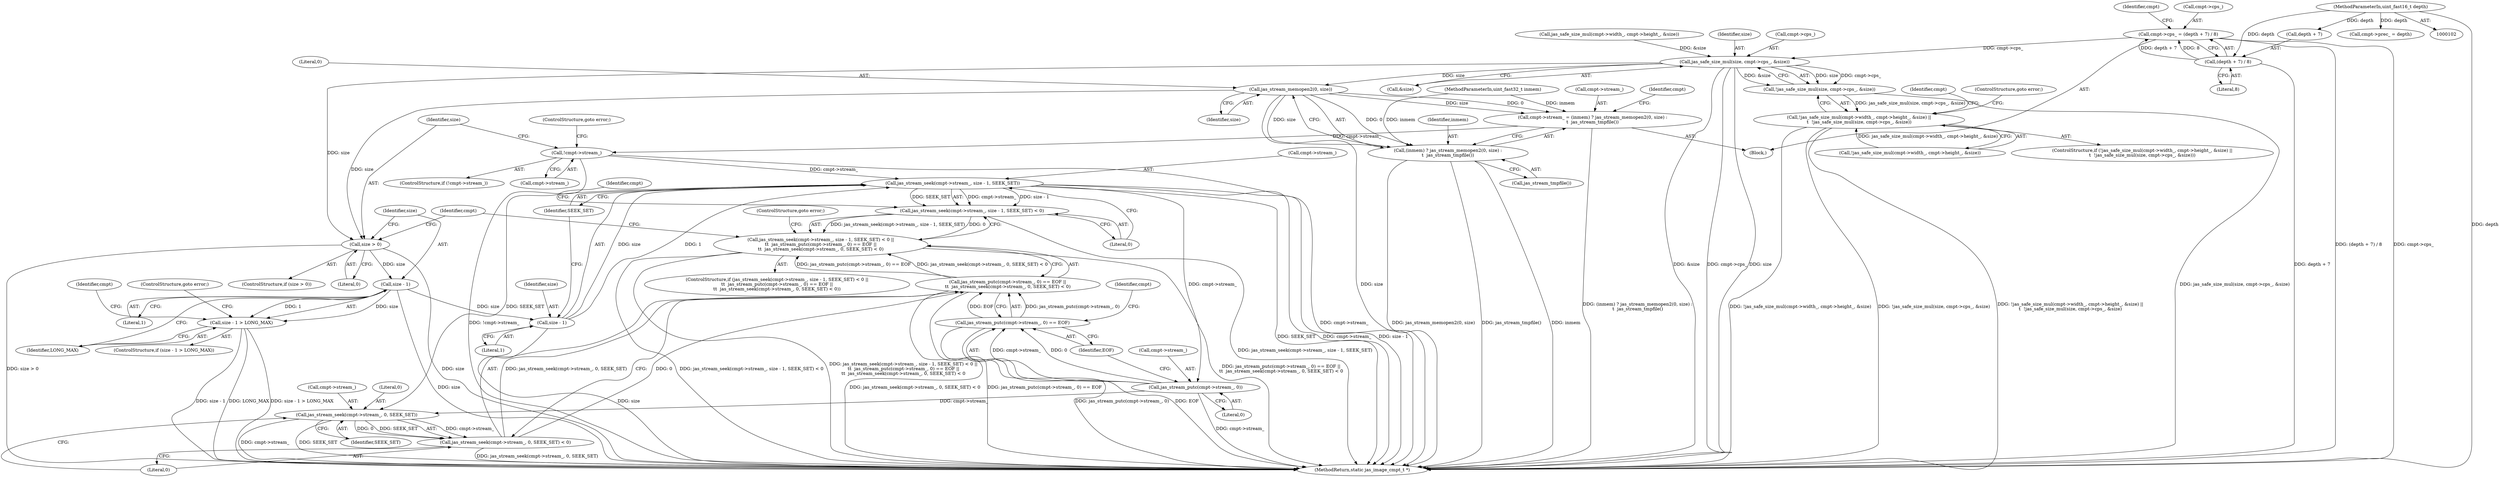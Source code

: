 digraph "0_jasper_d42b2388f7f8e0332c846675133acea151fc557a_11@pointer" {
"1000209" [label="(Call,cmpt->cps_ = (depth + 7) / 8)"];
"1000213" [label="(Call,(depth + 7) / 8)"];
"1000109" [label="(MethodParameterIn,uint_fast16_t depth)"];
"1000231" [label="(Call,jas_safe_size_mul(size, cmpt->cps_, &size))"];
"1000230" [label="(Call,!jas_safe_size_mul(size, cmpt->cps_, &size))"];
"1000219" [label="(Call,!jas_safe_size_mul(cmpt->width_, cmpt->height_, &size) ||\n\t  !jas_safe_size_mul(size, cmpt->cps_, &size))"];
"1000246" [label="(Call,jas_stream_memopen2(0, size))"];
"1000240" [label="(Call,cmpt->stream_ = (inmem) ? jas_stream_memopen2(0, size) :\n\t  jas_stream_tmpfile())"];
"1000251" [label="(Call,!cmpt->stream_)"];
"1000273" [label="(Call,jas_stream_seek(cmpt->stream_, size - 1, SEEK_SET))"];
"1000272" [label="(Call,jas_stream_seek(cmpt->stream_, size - 1, SEEK_SET) < 0)"];
"1000271" [label="(Call,jas_stream_seek(cmpt->stream_, size - 1, SEEK_SET) < 0 ||\n\t\t  jas_stream_putc(cmpt->stream_, 0) == EOF ||\n\t\t  jas_stream_seek(cmpt->stream_, 0, SEEK_SET) < 0)"];
"1000284" [label="(Call,jas_stream_putc(cmpt->stream_, 0))"];
"1000283" [label="(Call,jas_stream_putc(cmpt->stream_, 0) == EOF)"];
"1000282" [label="(Call,jas_stream_putc(cmpt->stream_, 0) == EOF ||\n\t\t  jas_stream_seek(cmpt->stream_, 0, SEEK_SET) < 0)"];
"1000291" [label="(Call,jas_stream_seek(cmpt->stream_, 0, SEEK_SET))"];
"1000290" [label="(Call,jas_stream_seek(cmpt->stream_, 0, SEEK_SET) < 0)"];
"1000244" [label="(Call,(inmem) ? jas_stream_memopen2(0, size) :\n\t  jas_stream_tmpfile())"];
"1000258" [label="(Call,size > 0)"];
"1000264" [label="(Call,size - 1)"];
"1000263" [label="(Call,size - 1 > LONG_MAX)"];
"1000277" [label="(Call,size - 1)"];
"1000289" [label="(Identifier,EOF)"];
"1000266" [label="(Literal,1)"];
"1000267" [label="(Identifier,LONG_MAX)"];
"1000275" [label="(Identifier,cmpt)"];
"1000284" [label="(Call,jas_stream_putc(cmpt->stream_, 0))"];
"1000310" [label="(MethodReturn,static jas_image_cmpt_t *)"];
"1000242" [label="(Identifier,cmpt)"];
"1000213" [label="(Call,(depth + 7) / 8)"];
"1000269" [label="(ControlStructure,goto error;)"];
"1000223" [label="(Identifier,cmpt)"];
"1000233" [label="(Call,cmpt->cps_)"];
"1000221" [label="(Call,jas_safe_size_mul(cmpt->width_, cmpt->height_, &size))"];
"1000256" [label="(ControlStructure,goto error;)"];
"1000111" [label="(MethodParameterIn,uint_fast32_t inmem)"];
"1000301" [label="(Identifier,cmpt)"];
"1000219" [label="(Call,!jas_safe_size_mul(cmpt->width_, cmpt->height_, &size) ||\n\t  !jas_safe_size_mul(size, cmpt->cps_, &size))"];
"1000283" [label="(Call,jas_stream_putc(cmpt->stream_, 0) == EOF)"];
"1000285" [label="(Call,cmpt->stream_)"];
"1000296" [label="(Identifier,SEEK_SET)"];
"1000251" [label="(Call,!cmpt->stream_)"];
"1000210" [label="(Call,cmpt->cps_)"];
"1000214" [label="(Call,depth + 7)"];
"1000194" [label="(Call,cmpt->prec_ = depth)"];
"1000262" [label="(ControlStructure,if (size - 1 > LONG_MAX))"];
"1000272" [label="(Call,jas_stream_seek(cmpt->stream_, size - 1, SEEK_SET) < 0)"];
"1000220" [label="(Call,!jas_safe_size_mul(cmpt->width_, cmpt->height_, &size))"];
"1000257" [label="(ControlStructure,if (size > 0))"];
"1000231" [label="(Call,jas_safe_size_mul(size, cmpt->cps_, &size))"];
"1000239" [label="(ControlStructure,goto error;)"];
"1000279" [label="(Literal,1)"];
"1000217" [label="(Literal,8)"];
"1000247" [label="(Literal,0)"];
"1000259" [label="(Identifier,size)"];
"1000244" [label="(Call,(inmem) ? jas_stream_memopen2(0, size) :\n\t  jas_stream_tmpfile())"];
"1000240" [label="(Call,cmpt->stream_ = (inmem) ? jas_stream_memopen2(0, size) :\n\t  jas_stream_tmpfile())"];
"1000209" [label="(Call,cmpt->cps_ = (depth + 7) / 8)"];
"1000250" [label="(ControlStructure,if (!cmpt->stream_))"];
"1000230" [label="(Call,!jas_safe_size_mul(size, cmpt->cps_, &size))"];
"1000271" [label="(Call,jas_stream_seek(cmpt->stream_, size - 1, SEEK_SET) < 0 ||\n\t\t  jas_stream_putc(cmpt->stream_, 0) == EOF ||\n\t\t  jas_stream_seek(cmpt->stream_, 0, SEEK_SET) < 0)"];
"1000109" [label="(MethodParameterIn,uint_fast16_t depth)"];
"1000299" [label="(ControlStructure,goto error;)"];
"1000265" [label="(Identifier,size)"];
"1000278" [label="(Identifier,size)"];
"1000246" [label="(Call,jas_stream_memopen2(0, size))"];
"1000218" [label="(ControlStructure,if (!jas_safe_size_mul(cmpt->width_, cmpt->height_, &size) ||\n\t  !jas_safe_size_mul(size, cmpt->cps_, &size)))"];
"1000282" [label="(Call,jas_stream_putc(cmpt->stream_, 0) == EOF ||\n\t\t  jas_stream_seek(cmpt->stream_, 0, SEEK_SET) < 0)"];
"1000253" [label="(Identifier,cmpt)"];
"1000290" [label="(Call,jas_stream_seek(cmpt->stream_, 0, SEEK_SET) < 0)"];
"1000277" [label="(Call,size - 1)"];
"1000270" [label="(ControlStructure,if (jas_stream_seek(cmpt->stream_, size - 1, SEEK_SET) < 0 ||\n\t\t  jas_stream_putc(cmpt->stream_, 0) == EOF ||\n\t\t  jas_stream_seek(cmpt->stream_, 0, SEEK_SET) < 0))"];
"1000292" [label="(Call,cmpt->stream_)"];
"1000258" [label="(Call,size > 0)"];
"1000264" [label="(Call,size - 1)"];
"1000297" [label="(Literal,0)"];
"1000112" [label="(Block,)"];
"1000248" [label="(Identifier,size)"];
"1000252" [label="(Call,cmpt->stream_)"];
"1000241" [label="(Call,cmpt->stream_)"];
"1000291" [label="(Call,jas_stream_seek(cmpt->stream_, 0, SEEK_SET))"];
"1000286" [label="(Identifier,cmpt)"];
"1000236" [label="(Call,&size)"];
"1000293" [label="(Identifier,cmpt)"];
"1000273" [label="(Call,jas_stream_seek(cmpt->stream_, size - 1, SEEK_SET))"];
"1000249" [label="(Call,jas_stream_tmpfile())"];
"1000295" [label="(Literal,0)"];
"1000245" [label="(Identifier,inmem)"];
"1000260" [label="(Literal,0)"];
"1000263" [label="(Call,size - 1 > LONG_MAX)"];
"1000232" [label="(Identifier,size)"];
"1000274" [label="(Call,cmpt->stream_)"];
"1000281" [label="(Literal,0)"];
"1000280" [label="(Identifier,SEEK_SET)"];
"1000288" [label="(Literal,0)"];
"1000209" -> "1000112"  [label="AST: "];
"1000209" -> "1000213"  [label="CFG: "];
"1000210" -> "1000209"  [label="AST: "];
"1000213" -> "1000209"  [label="AST: "];
"1000223" -> "1000209"  [label="CFG: "];
"1000209" -> "1000310"  [label="DDG: cmpt->cps_"];
"1000209" -> "1000310"  [label="DDG: (depth + 7) / 8"];
"1000213" -> "1000209"  [label="DDG: depth + 7"];
"1000213" -> "1000209"  [label="DDG: 8"];
"1000209" -> "1000231"  [label="DDG: cmpt->cps_"];
"1000213" -> "1000217"  [label="CFG: "];
"1000214" -> "1000213"  [label="AST: "];
"1000217" -> "1000213"  [label="AST: "];
"1000213" -> "1000310"  [label="DDG: depth + 7"];
"1000109" -> "1000213"  [label="DDG: depth"];
"1000109" -> "1000102"  [label="AST: "];
"1000109" -> "1000310"  [label="DDG: depth"];
"1000109" -> "1000194"  [label="DDG: depth"];
"1000109" -> "1000214"  [label="DDG: depth"];
"1000231" -> "1000230"  [label="AST: "];
"1000231" -> "1000236"  [label="CFG: "];
"1000232" -> "1000231"  [label="AST: "];
"1000233" -> "1000231"  [label="AST: "];
"1000236" -> "1000231"  [label="AST: "];
"1000230" -> "1000231"  [label="CFG: "];
"1000231" -> "1000310"  [label="DDG: &size"];
"1000231" -> "1000310"  [label="DDG: cmpt->cps_"];
"1000231" -> "1000310"  [label="DDG: size"];
"1000231" -> "1000230"  [label="DDG: size"];
"1000231" -> "1000230"  [label="DDG: cmpt->cps_"];
"1000231" -> "1000230"  [label="DDG: &size"];
"1000221" -> "1000231"  [label="DDG: &size"];
"1000231" -> "1000246"  [label="DDG: size"];
"1000231" -> "1000258"  [label="DDG: size"];
"1000230" -> "1000219"  [label="AST: "];
"1000219" -> "1000230"  [label="CFG: "];
"1000230" -> "1000310"  [label="DDG: jas_safe_size_mul(size, cmpt->cps_, &size)"];
"1000230" -> "1000219"  [label="DDG: jas_safe_size_mul(size, cmpt->cps_, &size)"];
"1000219" -> "1000218"  [label="AST: "];
"1000219" -> "1000220"  [label="CFG: "];
"1000220" -> "1000219"  [label="AST: "];
"1000239" -> "1000219"  [label="CFG: "];
"1000242" -> "1000219"  [label="CFG: "];
"1000219" -> "1000310"  [label="DDG: !jas_safe_size_mul(cmpt->width_, cmpt->height_, &size) ||\n\t  !jas_safe_size_mul(size, cmpt->cps_, &size)"];
"1000219" -> "1000310"  [label="DDG: !jas_safe_size_mul(cmpt->width_, cmpt->height_, &size)"];
"1000219" -> "1000310"  [label="DDG: !jas_safe_size_mul(size, cmpt->cps_, &size)"];
"1000220" -> "1000219"  [label="DDG: jas_safe_size_mul(cmpt->width_, cmpt->height_, &size)"];
"1000246" -> "1000244"  [label="AST: "];
"1000246" -> "1000248"  [label="CFG: "];
"1000247" -> "1000246"  [label="AST: "];
"1000248" -> "1000246"  [label="AST: "];
"1000244" -> "1000246"  [label="CFG: "];
"1000246" -> "1000310"  [label="DDG: size"];
"1000246" -> "1000240"  [label="DDG: 0"];
"1000246" -> "1000240"  [label="DDG: size"];
"1000246" -> "1000244"  [label="DDG: 0"];
"1000246" -> "1000244"  [label="DDG: size"];
"1000246" -> "1000258"  [label="DDG: size"];
"1000240" -> "1000112"  [label="AST: "];
"1000240" -> "1000244"  [label="CFG: "];
"1000241" -> "1000240"  [label="AST: "];
"1000244" -> "1000240"  [label="AST: "];
"1000253" -> "1000240"  [label="CFG: "];
"1000240" -> "1000310"  [label="DDG: (inmem) ? jas_stream_memopen2(0, size) :\n\t  jas_stream_tmpfile()"];
"1000111" -> "1000240"  [label="DDG: inmem"];
"1000240" -> "1000251"  [label="DDG: cmpt->stream_"];
"1000251" -> "1000250"  [label="AST: "];
"1000251" -> "1000252"  [label="CFG: "];
"1000252" -> "1000251"  [label="AST: "];
"1000256" -> "1000251"  [label="CFG: "];
"1000259" -> "1000251"  [label="CFG: "];
"1000251" -> "1000310"  [label="DDG: !cmpt->stream_"];
"1000251" -> "1000310"  [label="DDG: cmpt->stream_"];
"1000251" -> "1000273"  [label="DDG: cmpt->stream_"];
"1000273" -> "1000272"  [label="AST: "];
"1000273" -> "1000280"  [label="CFG: "];
"1000274" -> "1000273"  [label="AST: "];
"1000277" -> "1000273"  [label="AST: "];
"1000280" -> "1000273"  [label="AST: "];
"1000281" -> "1000273"  [label="CFG: "];
"1000273" -> "1000310"  [label="DDG: SEEK_SET"];
"1000273" -> "1000310"  [label="DDG: cmpt->stream_"];
"1000273" -> "1000310"  [label="DDG: size - 1"];
"1000273" -> "1000272"  [label="DDG: cmpt->stream_"];
"1000273" -> "1000272"  [label="DDG: size - 1"];
"1000273" -> "1000272"  [label="DDG: SEEK_SET"];
"1000277" -> "1000273"  [label="DDG: size"];
"1000277" -> "1000273"  [label="DDG: 1"];
"1000273" -> "1000284"  [label="DDG: cmpt->stream_"];
"1000273" -> "1000291"  [label="DDG: SEEK_SET"];
"1000272" -> "1000271"  [label="AST: "];
"1000272" -> "1000281"  [label="CFG: "];
"1000281" -> "1000272"  [label="AST: "];
"1000286" -> "1000272"  [label="CFG: "];
"1000271" -> "1000272"  [label="CFG: "];
"1000272" -> "1000310"  [label="DDG: jas_stream_seek(cmpt->stream_, size - 1, SEEK_SET)"];
"1000272" -> "1000271"  [label="DDG: jas_stream_seek(cmpt->stream_, size - 1, SEEK_SET)"];
"1000272" -> "1000271"  [label="DDG: 0"];
"1000271" -> "1000270"  [label="AST: "];
"1000271" -> "1000282"  [label="CFG: "];
"1000282" -> "1000271"  [label="AST: "];
"1000299" -> "1000271"  [label="CFG: "];
"1000301" -> "1000271"  [label="CFG: "];
"1000271" -> "1000310"  [label="DDG: jas_stream_putc(cmpt->stream_, 0) == EOF ||\n\t\t  jas_stream_seek(cmpt->stream_, 0, SEEK_SET) < 0"];
"1000271" -> "1000310"  [label="DDG: jas_stream_seek(cmpt->stream_, size - 1, SEEK_SET) < 0"];
"1000271" -> "1000310"  [label="DDG: jas_stream_seek(cmpt->stream_, size - 1, SEEK_SET) < 0 ||\n\t\t  jas_stream_putc(cmpt->stream_, 0) == EOF ||\n\t\t  jas_stream_seek(cmpt->stream_, 0, SEEK_SET) < 0"];
"1000282" -> "1000271"  [label="DDG: jas_stream_putc(cmpt->stream_, 0) == EOF"];
"1000282" -> "1000271"  [label="DDG: jas_stream_seek(cmpt->stream_, 0, SEEK_SET) < 0"];
"1000284" -> "1000283"  [label="AST: "];
"1000284" -> "1000288"  [label="CFG: "];
"1000285" -> "1000284"  [label="AST: "];
"1000288" -> "1000284"  [label="AST: "];
"1000289" -> "1000284"  [label="CFG: "];
"1000284" -> "1000310"  [label="DDG: cmpt->stream_"];
"1000284" -> "1000283"  [label="DDG: cmpt->stream_"];
"1000284" -> "1000283"  [label="DDG: 0"];
"1000284" -> "1000291"  [label="DDG: cmpt->stream_"];
"1000283" -> "1000282"  [label="AST: "];
"1000283" -> "1000289"  [label="CFG: "];
"1000289" -> "1000283"  [label="AST: "];
"1000293" -> "1000283"  [label="CFG: "];
"1000282" -> "1000283"  [label="CFG: "];
"1000283" -> "1000310"  [label="DDG: jas_stream_putc(cmpt->stream_, 0)"];
"1000283" -> "1000310"  [label="DDG: EOF"];
"1000283" -> "1000282"  [label="DDG: jas_stream_putc(cmpt->stream_, 0)"];
"1000283" -> "1000282"  [label="DDG: EOF"];
"1000282" -> "1000290"  [label="CFG: "];
"1000290" -> "1000282"  [label="AST: "];
"1000282" -> "1000310"  [label="DDG: jas_stream_seek(cmpt->stream_, 0, SEEK_SET) < 0"];
"1000282" -> "1000310"  [label="DDG: jas_stream_putc(cmpt->stream_, 0) == EOF"];
"1000290" -> "1000282"  [label="DDG: jas_stream_seek(cmpt->stream_, 0, SEEK_SET)"];
"1000290" -> "1000282"  [label="DDG: 0"];
"1000291" -> "1000290"  [label="AST: "];
"1000291" -> "1000296"  [label="CFG: "];
"1000292" -> "1000291"  [label="AST: "];
"1000295" -> "1000291"  [label="AST: "];
"1000296" -> "1000291"  [label="AST: "];
"1000297" -> "1000291"  [label="CFG: "];
"1000291" -> "1000310"  [label="DDG: cmpt->stream_"];
"1000291" -> "1000310"  [label="DDG: SEEK_SET"];
"1000291" -> "1000290"  [label="DDG: cmpt->stream_"];
"1000291" -> "1000290"  [label="DDG: 0"];
"1000291" -> "1000290"  [label="DDG: SEEK_SET"];
"1000290" -> "1000297"  [label="CFG: "];
"1000297" -> "1000290"  [label="AST: "];
"1000290" -> "1000310"  [label="DDG: jas_stream_seek(cmpt->stream_, 0, SEEK_SET)"];
"1000244" -> "1000249"  [label="CFG: "];
"1000245" -> "1000244"  [label="AST: "];
"1000249" -> "1000244"  [label="AST: "];
"1000244" -> "1000310"  [label="DDG: inmem"];
"1000244" -> "1000310"  [label="DDG: jas_stream_memopen2(0, size)"];
"1000244" -> "1000310"  [label="DDG: jas_stream_tmpfile()"];
"1000111" -> "1000244"  [label="DDG: inmem"];
"1000258" -> "1000257"  [label="AST: "];
"1000258" -> "1000260"  [label="CFG: "];
"1000259" -> "1000258"  [label="AST: "];
"1000260" -> "1000258"  [label="AST: "];
"1000265" -> "1000258"  [label="CFG: "];
"1000301" -> "1000258"  [label="CFG: "];
"1000258" -> "1000310"  [label="DDG: size"];
"1000258" -> "1000310"  [label="DDG: size > 0"];
"1000258" -> "1000264"  [label="DDG: size"];
"1000264" -> "1000263"  [label="AST: "];
"1000264" -> "1000266"  [label="CFG: "];
"1000265" -> "1000264"  [label="AST: "];
"1000266" -> "1000264"  [label="AST: "];
"1000267" -> "1000264"  [label="CFG: "];
"1000264" -> "1000310"  [label="DDG: size"];
"1000264" -> "1000263"  [label="DDG: size"];
"1000264" -> "1000263"  [label="DDG: 1"];
"1000264" -> "1000277"  [label="DDG: size"];
"1000263" -> "1000262"  [label="AST: "];
"1000263" -> "1000267"  [label="CFG: "];
"1000267" -> "1000263"  [label="AST: "];
"1000269" -> "1000263"  [label="CFG: "];
"1000275" -> "1000263"  [label="CFG: "];
"1000263" -> "1000310"  [label="DDG: LONG_MAX"];
"1000263" -> "1000310"  [label="DDG: size - 1 > LONG_MAX"];
"1000263" -> "1000310"  [label="DDG: size - 1"];
"1000277" -> "1000279"  [label="CFG: "];
"1000278" -> "1000277"  [label="AST: "];
"1000279" -> "1000277"  [label="AST: "];
"1000280" -> "1000277"  [label="CFG: "];
"1000277" -> "1000310"  [label="DDG: size"];
}
